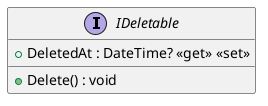 @startuml
interface IDeletable {
    + DeletedAt : DateTime? <<get>> <<set>>
    + Delete() : void
}
@enduml
